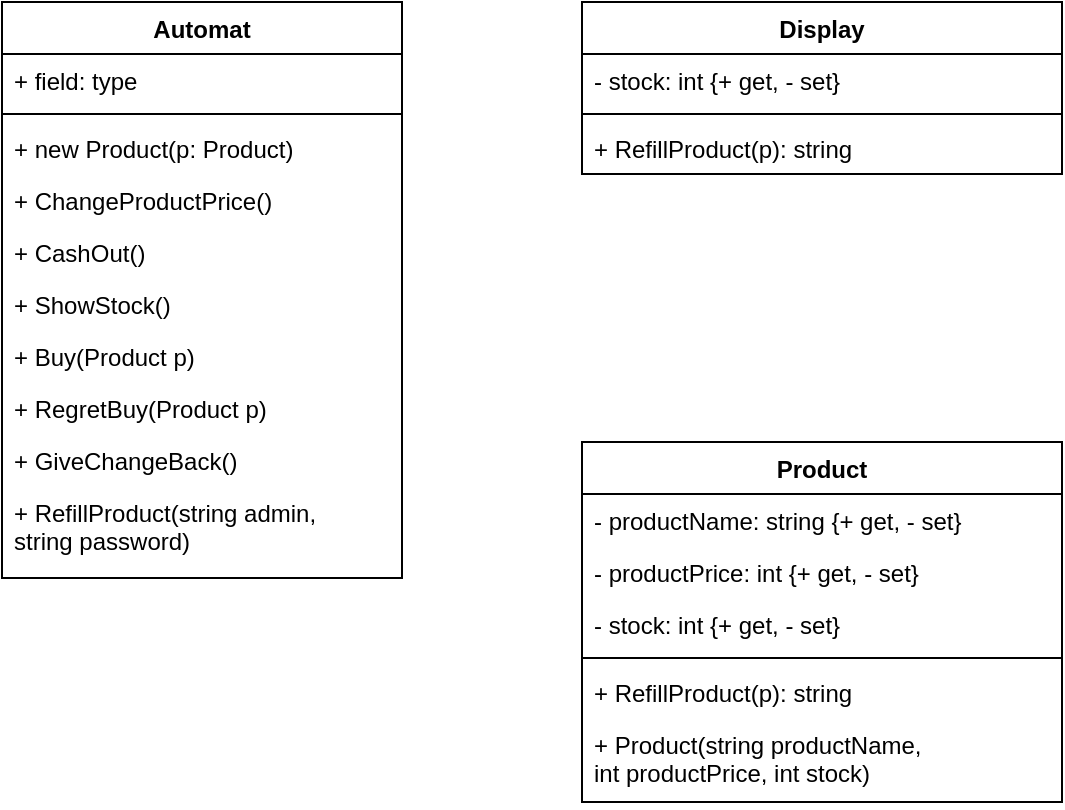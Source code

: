 <mxfile version="15.1.3" type="device"><diagram id="p3cE9C--KHwfCKzGkizx" name="Side-1"><mxGraphModel dx="269" dy="599" grid="1" gridSize="10" guides="1" tooltips="1" connect="1" arrows="1" fold="1" page="1" pageScale="1" pageWidth="827" pageHeight="1169" math="0" shadow="0"><root><mxCell id="0"/><mxCell id="1" parent="0"/><mxCell id="JXZJ3X6pnC_WFK1OtDPz-1" value="Automat" style="swimlane;fontStyle=1;align=center;verticalAlign=top;childLayout=stackLayout;horizontal=1;startSize=26;horizontalStack=0;resizeParent=1;resizeParentMax=0;resizeLast=0;collapsible=1;marginBottom=0;" vertex="1" parent="1"><mxGeometry x="40" y="40" width="200" height="288" as="geometry"/></mxCell><mxCell id="JXZJ3X6pnC_WFK1OtDPz-2" value="+ field: type" style="text;strokeColor=none;fillColor=none;align=left;verticalAlign=top;spacingLeft=4;spacingRight=4;overflow=hidden;rotatable=0;points=[[0,0.5],[1,0.5]];portConstraint=eastwest;" vertex="1" parent="JXZJ3X6pnC_WFK1OtDPz-1"><mxGeometry y="26" width="200" height="26" as="geometry"/></mxCell><mxCell id="JXZJ3X6pnC_WFK1OtDPz-3" value="" style="line;strokeWidth=1;fillColor=none;align=left;verticalAlign=middle;spacingTop=-1;spacingLeft=3;spacingRight=3;rotatable=0;labelPosition=right;points=[];portConstraint=eastwest;" vertex="1" parent="JXZJ3X6pnC_WFK1OtDPz-1"><mxGeometry y="52" width="200" height="8" as="geometry"/></mxCell><mxCell id="JXZJ3X6pnC_WFK1OtDPz-4" value="+ new Product(p: Product)" style="text;strokeColor=none;fillColor=none;align=left;verticalAlign=top;spacingLeft=4;spacingRight=4;overflow=hidden;rotatable=0;points=[[0,0.5],[1,0.5]];portConstraint=eastwest;" vertex="1" parent="JXZJ3X6pnC_WFK1OtDPz-1"><mxGeometry y="60" width="200" height="26" as="geometry"/></mxCell><mxCell id="JXZJ3X6pnC_WFK1OtDPz-7" value="+ ChangeProductPrice()" style="text;strokeColor=none;fillColor=none;align=left;verticalAlign=top;spacingLeft=4;spacingRight=4;overflow=hidden;rotatable=0;points=[[0,0.5],[1,0.5]];portConstraint=eastwest;" vertex="1" parent="JXZJ3X6pnC_WFK1OtDPz-1"><mxGeometry y="86" width="200" height="26" as="geometry"/></mxCell><mxCell id="JXZJ3X6pnC_WFK1OtDPz-6" value="+ CashOut()" style="text;strokeColor=none;fillColor=none;align=left;verticalAlign=top;spacingLeft=4;spacingRight=4;overflow=hidden;rotatable=0;points=[[0,0.5],[1,0.5]];portConstraint=eastwest;" vertex="1" parent="JXZJ3X6pnC_WFK1OtDPz-1"><mxGeometry y="112" width="200" height="26" as="geometry"/></mxCell><mxCell id="JXZJ3X6pnC_WFK1OtDPz-8" value="+ ShowStock()" style="text;strokeColor=none;fillColor=none;align=left;verticalAlign=top;spacingLeft=4;spacingRight=4;overflow=hidden;rotatable=0;points=[[0,0.5],[1,0.5]];portConstraint=eastwest;" vertex="1" parent="JXZJ3X6pnC_WFK1OtDPz-1"><mxGeometry y="138" width="200" height="26" as="geometry"/></mxCell><mxCell id="JXZJ3X6pnC_WFK1OtDPz-22" value="+ Buy(Product p)" style="text;strokeColor=none;fillColor=none;align=left;verticalAlign=top;spacingLeft=4;spacingRight=4;overflow=hidden;rotatable=0;points=[[0,0.5],[1,0.5]];portConstraint=eastwest;" vertex="1" parent="JXZJ3X6pnC_WFK1OtDPz-1"><mxGeometry y="164" width="200" height="26" as="geometry"/></mxCell><mxCell id="JXZJ3X6pnC_WFK1OtDPz-24" value="+ RegretBuy(Product p)" style="text;strokeColor=none;fillColor=none;align=left;verticalAlign=top;spacingLeft=4;spacingRight=4;overflow=hidden;rotatable=0;points=[[0,0.5],[1,0.5]];portConstraint=eastwest;" vertex="1" parent="JXZJ3X6pnC_WFK1OtDPz-1"><mxGeometry y="190" width="200" height="26" as="geometry"/></mxCell><mxCell id="JXZJ3X6pnC_WFK1OtDPz-23" value="+ GiveChangeBack()" style="text;strokeColor=none;fillColor=none;align=left;verticalAlign=top;spacingLeft=4;spacingRight=4;overflow=hidden;rotatable=0;points=[[0,0.5],[1,0.5]];portConstraint=eastwest;" vertex="1" parent="JXZJ3X6pnC_WFK1OtDPz-1"><mxGeometry y="216" width="200" height="26" as="geometry"/></mxCell><mxCell id="JXZJ3X6pnC_WFK1OtDPz-21" value="+ RefillProduct(string admin, &#10;string password)" style="text;strokeColor=none;fillColor=none;align=left;verticalAlign=top;spacingLeft=4;spacingRight=4;overflow=hidden;rotatable=0;points=[[0,0.5],[1,0.5]];portConstraint=eastwest;" vertex="1" parent="JXZJ3X6pnC_WFK1OtDPz-1"><mxGeometry y="242" width="200" height="46" as="geometry"/></mxCell><mxCell id="JXZJ3X6pnC_WFK1OtDPz-9" value="Product" style="swimlane;fontStyle=1;align=center;verticalAlign=top;childLayout=stackLayout;horizontal=1;startSize=26;horizontalStack=0;resizeParent=1;resizeParentMax=0;resizeLast=0;collapsible=1;marginBottom=0;" vertex="1" parent="1"><mxGeometry x="330" y="260" width="240" height="180" as="geometry"/></mxCell><mxCell id="JXZJ3X6pnC_WFK1OtDPz-10" value="- productName: string {+ get, - set}" style="text;strokeColor=none;fillColor=none;align=left;verticalAlign=top;spacingLeft=4;spacingRight=4;overflow=hidden;rotatable=0;points=[[0,0.5],[1,0.5]];portConstraint=eastwest;" vertex="1" parent="JXZJ3X6pnC_WFK1OtDPz-9"><mxGeometry y="26" width="240" height="26" as="geometry"/></mxCell><mxCell id="JXZJ3X6pnC_WFK1OtDPz-13" value="- productPrice: int {+ get, - set}" style="text;strokeColor=none;fillColor=none;align=left;verticalAlign=top;spacingLeft=4;spacingRight=4;overflow=hidden;rotatable=0;points=[[0,0.5],[1,0.5]];portConstraint=eastwest;" vertex="1" parent="JXZJ3X6pnC_WFK1OtDPz-9"><mxGeometry y="52" width="240" height="26" as="geometry"/></mxCell><mxCell id="JXZJ3X6pnC_WFK1OtDPz-19" value="- stock: int {+ get, - set}" style="text;strokeColor=none;fillColor=none;align=left;verticalAlign=top;spacingLeft=4;spacingRight=4;overflow=hidden;rotatable=0;points=[[0,0.5],[1,0.5]];portConstraint=eastwest;" vertex="1" parent="JXZJ3X6pnC_WFK1OtDPz-9"><mxGeometry y="78" width="240" height="26" as="geometry"/></mxCell><mxCell id="JXZJ3X6pnC_WFK1OtDPz-11" value="" style="line;strokeWidth=1;fillColor=none;align=left;verticalAlign=middle;spacingTop=-1;spacingLeft=3;spacingRight=3;rotatable=0;labelPosition=right;points=[];portConstraint=eastwest;" vertex="1" parent="JXZJ3X6pnC_WFK1OtDPz-9"><mxGeometry y="104" width="240" height="8" as="geometry"/></mxCell><mxCell id="JXZJ3X6pnC_WFK1OtDPz-5" value="+ RefillProduct(p): string" style="text;strokeColor=none;fillColor=none;align=left;verticalAlign=top;spacingLeft=4;spacingRight=4;overflow=hidden;rotatable=0;points=[[0,0.5],[1,0.5]];portConstraint=eastwest;" vertex="1" parent="JXZJ3X6pnC_WFK1OtDPz-9"><mxGeometry y="112" width="240" height="26" as="geometry"/></mxCell><mxCell id="JXZJ3X6pnC_WFK1OtDPz-12" value="+ Product(string productName,&#10;int productPrice, int stock)" style="text;strokeColor=none;fillColor=none;align=left;verticalAlign=top;spacingLeft=4;spacingRight=4;overflow=hidden;rotatable=0;points=[[0,0.5],[1,0.5]];portConstraint=eastwest;" vertex="1" parent="JXZJ3X6pnC_WFK1OtDPz-9"><mxGeometry y="138" width="240" height="42" as="geometry"/></mxCell><mxCell id="JXZJ3X6pnC_WFK1OtDPz-25" value="Display" style="swimlane;fontStyle=1;align=center;verticalAlign=top;childLayout=stackLayout;horizontal=1;startSize=26;horizontalStack=0;resizeParent=1;resizeParentMax=0;resizeLast=0;collapsible=1;marginBottom=0;" vertex="1" parent="1"><mxGeometry x="330" y="40" width="240" height="86" as="geometry"/></mxCell><mxCell id="JXZJ3X6pnC_WFK1OtDPz-28" value="- stock: int {+ get, - set}" style="text;strokeColor=none;fillColor=none;align=left;verticalAlign=top;spacingLeft=4;spacingRight=4;overflow=hidden;rotatable=0;points=[[0,0.5],[1,0.5]];portConstraint=eastwest;" vertex="1" parent="JXZJ3X6pnC_WFK1OtDPz-25"><mxGeometry y="26" width="240" height="26" as="geometry"/></mxCell><mxCell id="JXZJ3X6pnC_WFK1OtDPz-29" value="" style="line;strokeWidth=1;fillColor=none;align=left;verticalAlign=middle;spacingTop=-1;spacingLeft=3;spacingRight=3;rotatable=0;labelPosition=right;points=[];portConstraint=eastwest;" vertex="1" parent="JXZJ3X6pnC_WFK1OtDPz-25"><mxGeometry y="52" width="240" height="8" as="geometry"/></mxCell><mxCell id="JXZJ3X6pnC_WFK1OtDPz-30" value="+ RefillProduct(p): string" style="text;strokeColor=none;fillColor=none;align=left;verticalAlign=top;spacingLeft=4;spacingRight=4;overflow=hidden;rotatable=0;points=[[0,0.5],[1,0.5]];portConstraint=eastwest;" vertex="1" parent="JXZJ3X6pnC_WFK1OtDPz-25"><mxGeometry y="60" width="240" height="26" as="geometry"/></mxCell></root></mxGraphModel></diagram></mxfile>